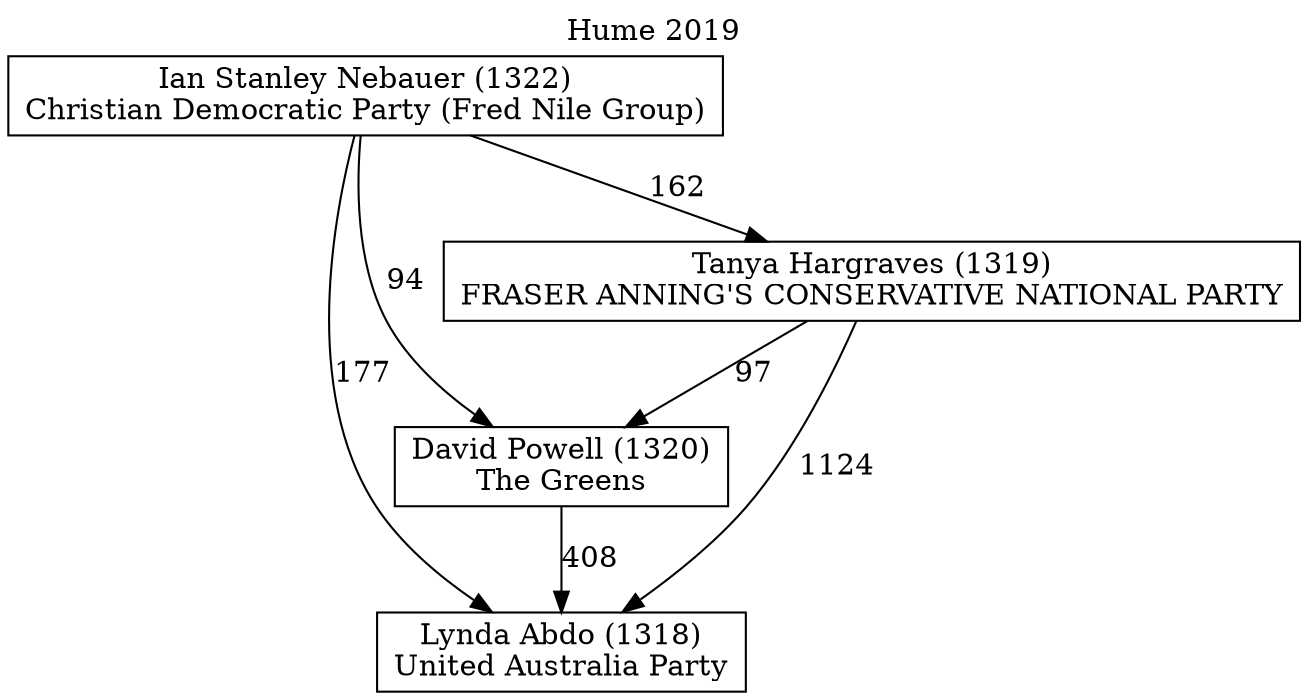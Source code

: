 // House preference flow
digraph "Lynda Abdo (1318)_Hume_2019" {
	graph [label="Hume 2019" labelloc=t mclimit=10]
	node [shape=box]
	"Lynda Abdo (1318)" [label="Lynda Abdo (1318)
United Australia Party"]
	"David Powell (1320)" [label="David Powell (1320)
The Greens"]
	"Tanya Hargraves (1319)" [label="Tanya Hargraves (1319)
FRASER ANNING'S CONSERVATIVE NATIONAL PARTY"]
	"Ian Stanley Nebauer (1322)" [label="Ian Stanley Nebauer (1322)
Christian Democratic Party (Fred Nile Group)"]
	"David Powell (1320)" -> "Lynda Abdo (1318)" [label=408]
	"Tanya Hargraves (1319)" -> "David Powell (1320)" [label=97]
	"Ian Stanley Nebauer (1322)" -> "Tanya Hargraves (1319)" [label=162]
	"Tanya Hargraves (1319)" -> "Lynda Abdo (1318)" [label=1124]
	"Ian Stanley Nebauer (1322)" -> "Lynda Abdo (1318)" [label=177]
	"Ian Stanley Nebauer (1322)" -> "David Powell (1320)" [label=94]
}
